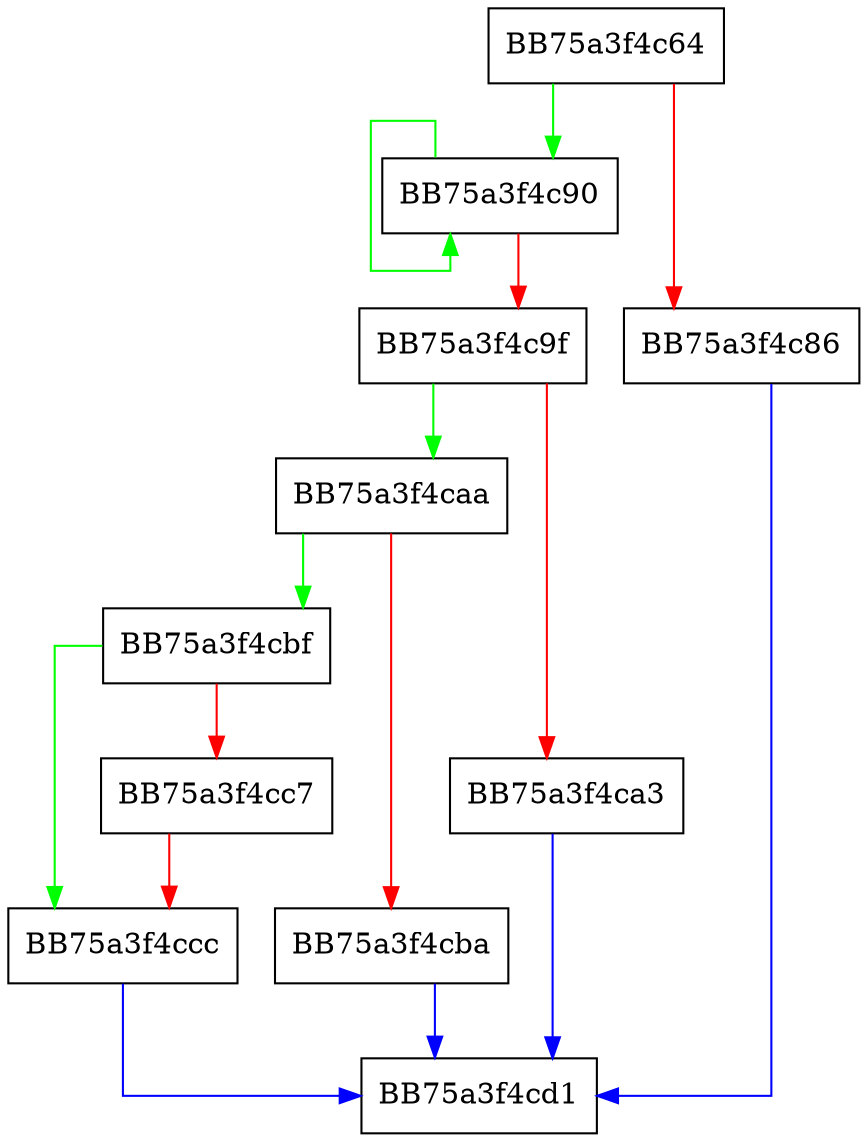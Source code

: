 digraph GetHeaderValue {
  node [shape="box"];
  graph [splines=ortho];
  BB75a3f4c64 -> BB75a3f4c90 [color="green"];
  BB75a3f4c64 -> BB75a3f4c86 [color="red"];
  BB75a3f4c86 -> BB75a3f4cd1 [color="blue"];
  BB75a3f4c90 -> BB75a3f4c90 [color="green"];
  BB75a3f4c90 -> BB75a3f4c9f [color="red"];
  BB75a3f4c9f -> BB75a3f4caa [color="green"];
  BB75a3f4c9f -> BB75a3f4ca3 [color="red"];
  BB75a3f4ca3 -> BB75a3f4cd1 [color="blue"];
  BB75a3f4caa -> BB75a3f4cbf [color="green"];
  BB75a3f4caa -> BB75a3f4cba [color="red"];
  BB75a3f4cba -> BB75a3f4cd1 [color="blue"];
  BB75a3f4cbf -> BB75a3f4ccc [color="green"];
  BB75a3f4cbf -> BB75a3f4cc7 [color="red"];
  BB75a3f4cc7 -> BB75a3f4ccc [color="red"];
  BB75a3f4ccc -> BB75a3f4cd1 [color="blue"];
}
